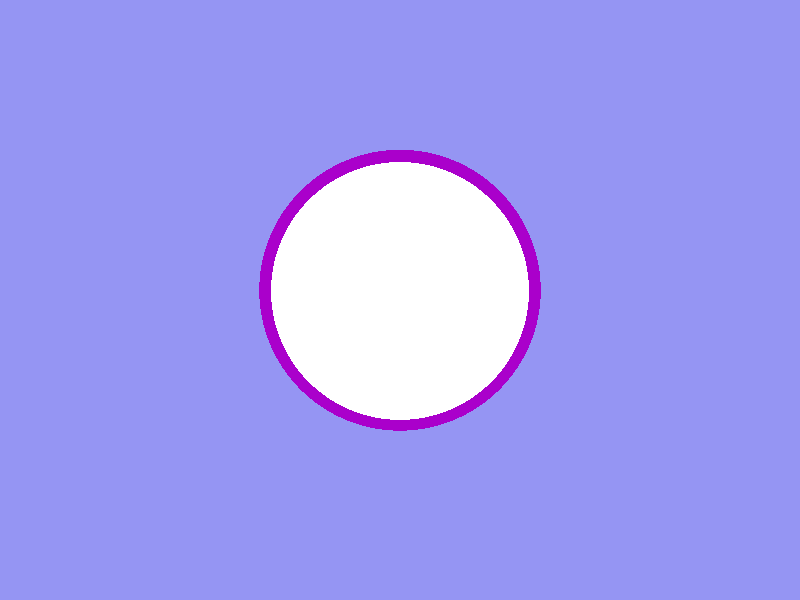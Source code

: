 #include "colors.inc"
#include "glass.inc"
#include "textures.inc"

background {color Black}

camera {
  location <90,0,45>
//  location <45,25,25>
  sky <0,0,1>
  right -x * image_width/image_height
  look_at <0,0,0>
  angle 45
  rotate <0,0,clock*180>
}

light_source { <15,20,15> color White }

plane { <0,0,1>, -4
  texture {
    pigment {color rgb <.3,.3,.9> }
    finish { ambient .1 diffuse 0.9 phong 1.0 reflection .2}
  }
}

/*
difference {
sphere { <0,0,0>, 4
  texture {
    pigment {color rgb <.5,0,0>}
    finish {ambient .2 diffuse .9 phong 1}
  }
}
cylinder { <0,-5,0> <0,5,0> 1.5
  texture {
    pigment {color rgb <.5,.5,.2>}
    finish {ambient .2 diffuse .9 phong 1}
  }
}
cylinder { <0,0,-5> <0,0,5> 2
  texture {
    pigment {color rgb <.5,.5,.2>}
    finish {ambient .2 diffuse .9 phong 1}
  }
}
torus { 5 1.5
  texture {
    pigment {color rgb <0,.5,.5>}
    finish {ambient .2 diffuse .9 phong 1}
  }
    rotate <90,0,0>
}
}
*/

difference {
  sphere { <0,0,0>, 4
    texture {
      pigment {color rgb <.5,0,0>}
      finish {ambient .2 diffuse .9 phong 1 }
    }
  }
  union {
    sphere { <0,0,0> 2
      texture {
        pigment { color rgb <.1,.7,.2> }
        finish { ambient .1 diffuse .9 phong 1 }
      }
    }
    cylinder { <-4,0,0>, <4,0,0>, 1.5
      texture {
        pigment { color rgb <.5,.5,0> }
        finish { ambient .1 diffuse .9 phong 1 }
      }
    }
    cylinder { <0,0,-4>, <0,0,4>, 2.5
      texture {
        pigment { color rgb <.5,.5,0> }
        finish { ambient .1 diffuse .9 phong 1 }
      }
    }
  }
}

torus { 11, .5
  texture {
    pigment { color rgb <.4,0,.6> }
    finish { ambient .1 diffuse .9 phong 1}
  }
  rotate <0,0,90>
  rotate <0,-30,0>
  translate <19,0,10.5>
}

intersection {
  sphere { <10,0,5> 15
  }
  sphere { <28,0,16> 15
  }
//  texture { pigment {color Red} finish { ambient .1 diffuse .9 phong 1}}
  texture { Glass}
  interior { ior 1.15 caustics 1}
}
